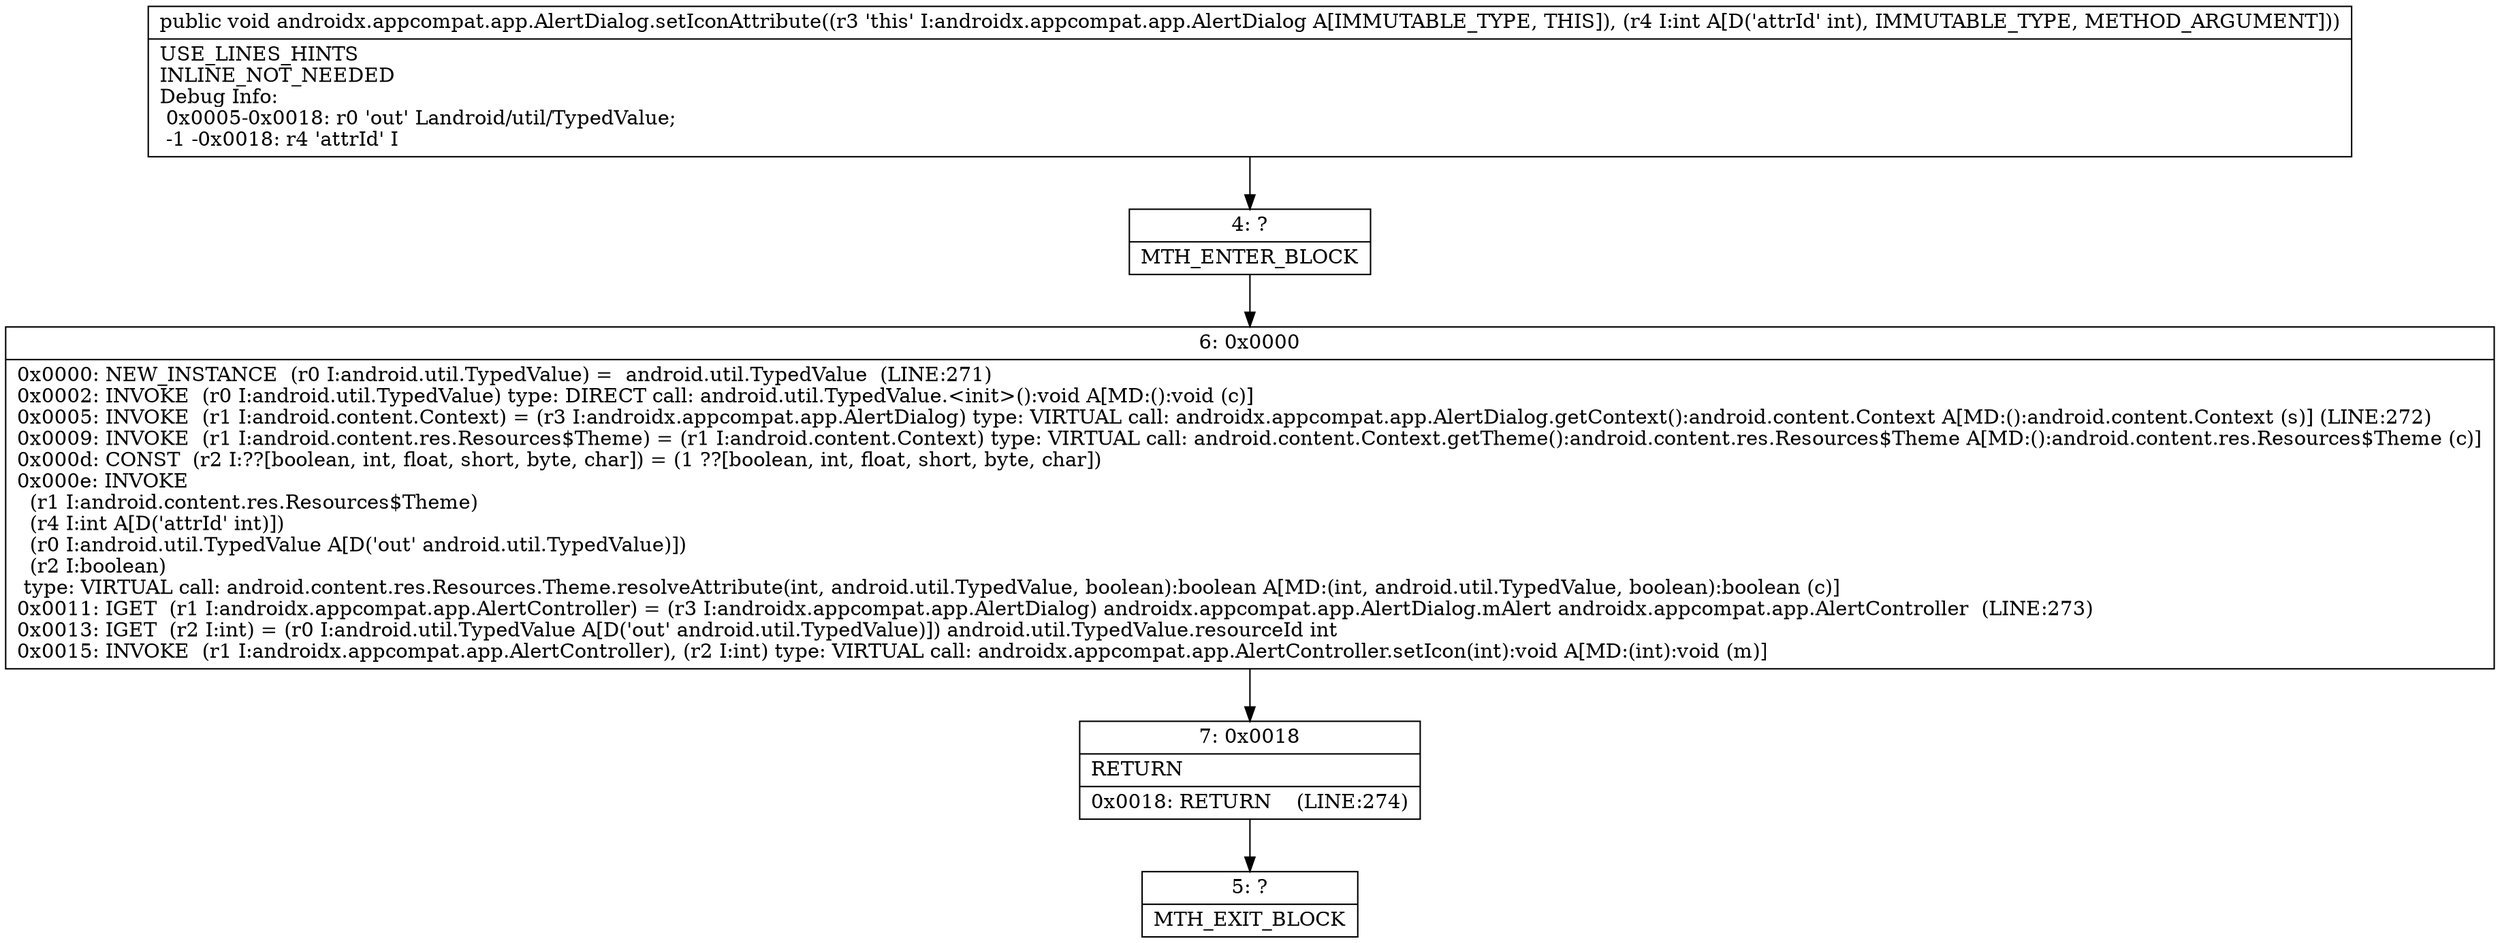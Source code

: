 digraph "CFG forandroidx.appcompat.app.AlertDialog.setIconAttribute(I)V" {
Node_4 [shape=record,label="{4\:\ ?|MTH_ENTER_BLOCK\l}"];
Node_6 [shape=record,label="{6\:\ 0x0000|0x0000: NEW_INSTANCE  (r0 I:android.util.TypedValue) =  android.util.TypedValue  (LINE:271)\l0x0002: INVOKE  (r0 I:android.util.TypedValue) type: DIRECT call: android.util.TypedValue.\<init\>():void A[MD:():void (c)]\l0x0005: INVOKE  (r1 I:android.content.Context) = (r3 I:androidx.appcompat.app.AlertDialog) type: VIRTUAL call: androidx.appcompat.app.AlertDialog.getContext():android.content.Context A[MD:():android.content.Context (s)] (LINE:272)\l0x0009: INVOKE  (r1 I:android.content.res.Resources$Theme) = (r1 I:android.content.Context) type: VIRTUAL call: android.content.Context.getTheme():android.content.res.Resources$Theme A[MD:():android.content.res.Resources$Theme (c)]\l0x000d: CONST  (r2 I:??[boolean, int, float, short, byte, char]) = (1 ??[boolean, int, float, short, byte, char]) \l0x000e: INVOKE  \l  (r1 I:android.content.res.Resources$Theme)\l  (r4 I:int A[D('attrId' int)])\l  (r0 I:android.util.TypedValue A[D('out' android.util.TypedValue)])\l  (r2 I:boolean)\l type: VIRTUAL call: android.content.res.Resources.Theme.resolveAttribute(int, android.util.TypedValue, boolean):boolean A[MD:(int, android.util.TypedValue, boolean):boolean (c)]\l0x0011: IGET  (r1 I:androidx.appcompat.app.AlertController) = (r3 I:androidx.appcompat.app.AlertDialog) androidx.appcompat.app.AlertDialog.mAlert androidx.appcompat.app.AlertController  (LINE:273)\l0x0013: IGET  (r2 I:int) = (r0 I:android.util.TypedValue A[D('out' android.util.TypedValue)]) android.util.TypedValue.resourceId int \l0x0015: INVOKE  (r1 I:androidx.appcompat.app.AlertController), (r2 I:int) type: VIRTUAL call: androidx.appcompat.app.AlertController.setIcon(int):void A[MD:(int):void (m)]\l}"];
Node_7 [shape=record,label="{7\:\ 0x0018|RETURN\l|0x0018: RETURN    (LINE:274)\l}"];
Node_5 [shape=record,label="{5\:\ ?|MTH_EXIT_BLOCK\l}"];
MethodNode[shape=record,label="{public void androidx.appcompat.app.AlertDialog.setIconAttribute((r3 'this' I:androidx.appcompat.app.AlertDialog A[IMMUTABLE_TYPE, THIS]), (r4 I:int A[D('attrId' int), IMMUTABLE_TYPE, METHOD_ARGUMENT]))  | USE_LINES_HINTS\lINLINE_NOT_NEEDED\lDebug Info:\l  0x0005\-0x0018: r0 'out' Landroid\/util\/TypedValue;\l  \-1 \-0x0018: r4 'attrId' I\l}"];
MethodNode -> Node_4;Node_4 -> Node_6;
Node_6 -> Node_7;
Node_7 -> Node_5;
}

